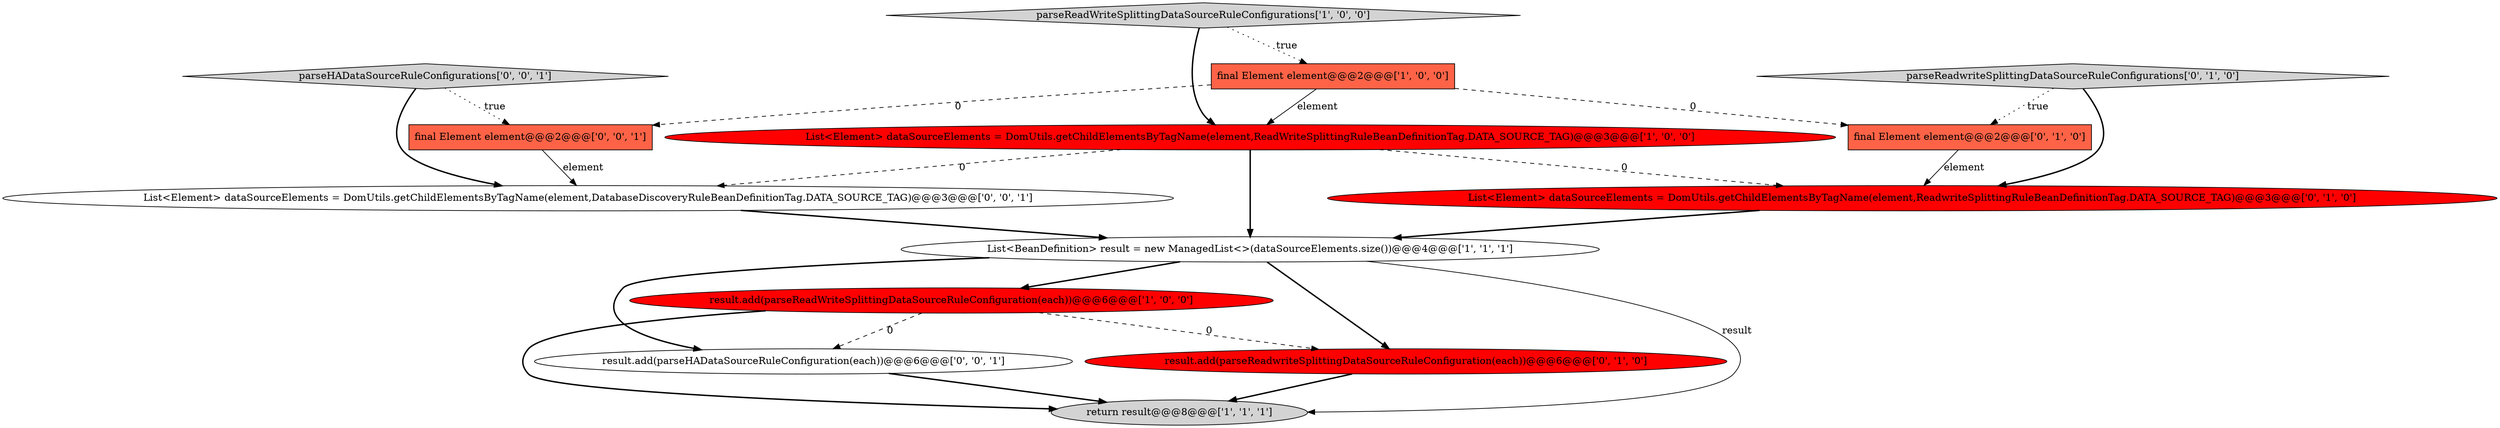 digraph {
13 [style = filled, label = "parseHADataSourceRuleConfigurations['0', '0', '1']", fillcolor = lightgray, shape = diamond image = "AAA0AAABBB3BBB"];
0 [style = filled, label = "final Element element@@@2@@@['1', '0', '0']", fillcolor = tomato, shape = box image = "AAA1AAABBB1BBB"];
10 [style = filled, label = "List<Element> dataSourceElements = DomUtils.getChildElementsByTagName(element,DatabaseDiscoveryRuleBeanDefinitionTag.DATA_SOURCE_TAG)@@@3@@@['0', '0', '1']", fillcolor = white, shape = ellipse image = "AAA0AAABBB3BBB"];
9 [style = filled, label = "List<Element> dataSourceElements = DomUtils.getChildElementsByTagName(element,ReadwriteSplittingRuleBeanDefinitionTag.DATA_SOURCE_TAG)@@@3@@@['0', '1', '0']", fillcolor = red, shape = ellipse image = "AAA1AAABBB2BBB"];
11 [style = filled, label = "result.add(parseHADataSourceRuleConfiguration(each))@@@6@@@['0', '0', '1']", fillcolor = white, shape = ellipse image = "AAA0AAABBB3BBB"];
12 [style = filled, label = "final Element element@@@2@@@['0', '0', '1']", fillcolor = tomato, shape = box image = "AAA0AAABBB3BBB"];
6 [style = filled, label = "final Element element@@@2@@@['0', '1', '0']", fillcolor = tomato, shape = box image = "AAA1AAABBB2BBB"];
5 [style = filled, label = "return result@@@8@@@['1', '1', '1']", fillcolor = lightgray, shape = ellipse image = "AAA0AAABBB1BBB"];
8 [style = filled, label = "parseReadwriteSplittingDataSourceRuleConfigurations['0', '1', '0']", fillcolor = lightgray, shape = diamond image = "AAA0AAABBB2BBB"];
7 [style = filled, label = "result.add(parseReadwriteSplittingDataSourceRuleConfiguration(each))@@@6@@@['0', '1', '0']", fillcolor = red, shape = ellipse image = "AAA1AAABBB2BBB"];
4 [style = filled, label = "List<Element> dataSourceElements = DomUtils.getChildElementsByTagName(element,ReadWriteSplittingRuleBeanDefinitionTag.DATA_SOURCE_TAG)@@@3@@@['1', '0', '0']", fillcolor = red, shape = ellipse image = "AAA1AAABBB1BBB"];
2 [style = filled, label = "result.add(parseReadWriteSplittingDataSourceRuleConfiguration(each))@@@6@@@['1', '0', '0']", fillcolor = red, shape = ellipse image = "AAA1AAABBB1BBB"];
1 [style = filled, label = "List<BeanDefinition> result = new ManagedList<>(dataSourceElements.size())@@@4@@@['1', '1', '1']", fillcolor = white, shape = ellipse image = "AAA0AAABBB1BBB"];
3 [style = filled, label = "parseReadWriteSplittingDataSourceRuleConfigurations['1', '0', '0']", fillcolor = lightgray, shape = diamond image = "AAA0AAABBB1BBB"];
13->10 [style = bold, label=""];
13->12 [style = dotted, label="true"];
1->5 [style = solid, label="result"];
0->6 [style = dashed, label="0"];
12->10 [style = solid, label="element"];
0->12 [style = dashed, label="0"];
2->7 [style = dashed, label="0"];
6->9 [style = solid, label="element"];
3->4 [style = bold, label=""];
1->7 [style = bold, label=""];
1->11 [style = bold, label=""];
4->9 [style = dashed, label="0"];
11->5 [style = bold, label=""];
7->5 [style = bold, label=""];
8->6 [style = dotted, label="true"];
3->0 [style = dotted, label="true"];
8->9 [style = bold, label=""];
0->4 [style = solid, label="element"];
2->11 [style = dashed, label="0"];
4->1 [style = bold, label=""];
1->2 [style = bold, label=""];
9->1 [style = bold, label=""];
4->10 [style = dashed, label="0"];
10->1 [style = bold, label=""];
2->5 [style = bold, label=""];
}
